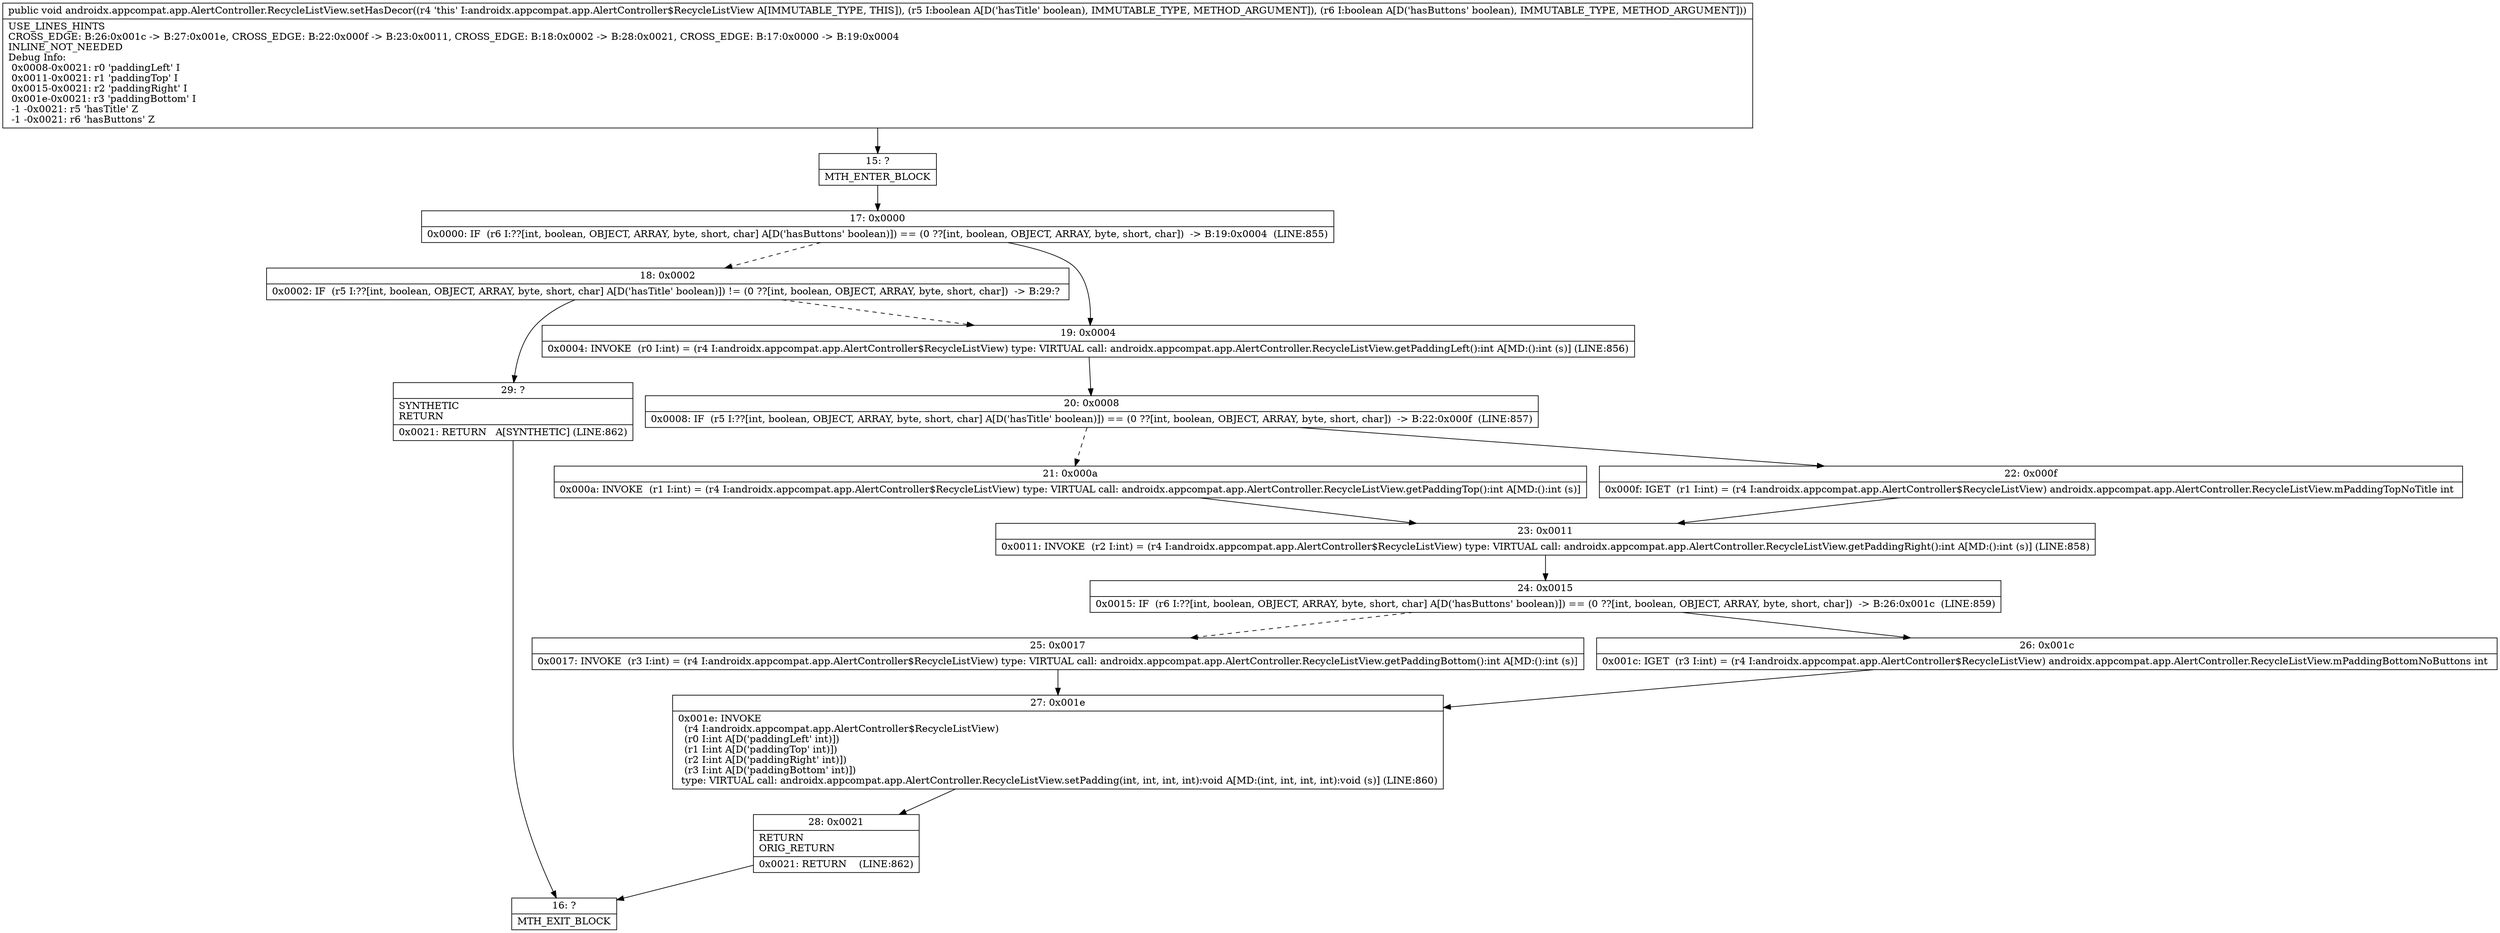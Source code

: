 digraph "CFG forandroidx.appcompat.app.AlertController.RecycleListView.setHasDecor(ZZ)V" {
Node_15 [shape=record,label="{15\:\ ?|MTH_ENTER_BLOCK\l}"];
Node_17 [shape=record,label="{17\:\ 0x0000|0x0000: IF  (r6 I:??[int, boolean, OBJECT, ARRAY, byte, short, char] A[D('hasButtons' boolean)]) == (0 ??[int, boolean, OBJECT, ARRAY, byte, short, char])  \-\> B:19:0x0004  (LINE:855)\l}"];
Node_18 [shape=record,label="{18\:\ 0x0002|0x0002: IF  (r5 I:??[int, boolean, OBJECT, ARRAY, byte, short, char] A[D('hasTitle' boolean)]) != (0 ??[int, boolean, OBJECT, ARRAY, byte, short, char])  \-\> B:29:? \l}"];
Node_29 [shape=record,label="{29\:\ ?|SYNTHETIC\lRETURN\l|0x0021: RETURN   A[SYNTHETIC] (LINE:862)\l}"];
Node_16 [shape=record,label="{16\:\ ?|MTH_EXIT_BLOCK\l}"];
Node_19 [shape=record,label="{19\:\ 0x0004|0x0004: INVOKE  (r0 I:int) = (r4 I:androidx.appcompat.app.AlertController$RecycleListView) type: VIRTUAL call: androidx.appcompat.app.AlertController.RecycleListView.getPaddingLeft():int A[MD:():int (s)] (LINE:856)\l}"];
Node_20 [shape=record,label="{20\:\ 0x0008|0x0008: IF  (r5 I:??[int, boolean, OBJECT, ARRAY, byte, short, char] A[D('hasTitle' boolean)]) == (0 ??[int, boolean, OBJECT, ARRAY, byte, short, char])  \-\> B:22:0x000f  (LINE:857)\l}"];
Node_21 [shape=record,label="{21\:\ 0x000a|0x000a: INVOKE  (r1 I:int) = (r4 I:androidx.appcompat.app.AlertController$RecycleListView) type: VIRTUAL call: androidx.appcompat.app.AlertController.RecycleListView.getPaddingTop():int A[MD:():int (s)]\l}"];
Node_23 [shape=record,label="{23\:\ 0x0011|0x0011: INVOKE  (r2 I:int) = (r4 I:androidx.appcompat.app.AlertController$RecycleListView) type: VIRTUAL call: androidx.appcompat.app.AlertController.RecycleListView.getPaddingRight():int A[MD:():int (s)] (LINE:858)\l}"];
Node_24 [shape=record,label="{24\:\ 0x0015|0x0015: IF  (r6 I:??[int, boolean, OBJECT, ARRAY, byte, short, char] A[D('hasButtons' boolean)]) == (0 ??[int, boolean, OBJECT, ARRAY, byte, short, char])  \-\> B:26:0x001c  (LINE:859)\l}"];
Node_25 [shape=record,label="{25\:\ 0x0017|0x0017: INVOKE  (r3 I:int) = (r4 I:androidx.appcompat.app.AlertController$RecycleListView) type: VIRTUAL call: androidx.appcompat.app.AlertController.RecycleListView.getPaddingBottom():int A[MD:():int (s)]\l}"];
Node_27 [shape=record,label="{27\:\ 0x001e|0x001e: INVOKE  \l  (r4 I:androidx.appcompat.app.AlertController$RecycleListView)\l  (r0 I:int A[D('paddingLeft' int)])\l  (r1 I:int A[D('paddingTop' int)])\l  (r2 I:int A[D('paddingRight' int)])\l  (r3 I:int A[D('paddingBottom' int)])\l type: VIRTUAL call: androidx.appcompat.app.AlertController.RecycleListView.setPadding(int, int, int, int):void A[MD:(int, int, int, int):void (s)] (LINE:860)\l}"];
Node_28 [shape=record,label="{28\:\ 0x0021|RETURN\lORIG_RETURN\l|0x0021: RETURN    (LINE:862)\l}"];
Node_26 [shape=record,label="{26\:\ 0x001c|0x001c: IGET  (r3 I:int) = (r4 I:androidx.appcompat.app.AlertController$RecycleListView) androidx.appcompat.app.AlertController.RecycleListView.mPaddingBottomNoButtons int \l}"];
Node_22 [shape=record,label="{22\:\ 0x000f|0x000f: IGET  (r1 I:int) = (r4 I:androidx.appcompat.app.AlertController$RecycleListView) androidx.appcompat.app.AlertController.RecycleListView.mPaddingTopNoTitle int \l}"];
MethodNode[shape=record,label="{public void androidx.appcompat.app.AlertController.RecycleListView.setHasDecor((r4 'this' I:androidx.appcompat.app.AlertController$RecycleListView A[IMMUTABLE_TYPE, THIS]), (r5 I:boolean A[D('hasTitle' boolean), IMMUTABLE_TYPE, METHOD_ARGUMENT]), (r6 I:boolean A[D('hasButtons' boolean), IMMUTABLE_TYPE, METHOD_ARGUMENT]))  | USE_LINES_HINTS\lCROSS_EDGE: B:26:0x001c \-\> B:27:0x001e, CROSS_EDGE: B:22:0x000f \-\> B:23:0x0011, CROSS_EDGE: B:18:0x0002 \-\> B:28:0x0021, CROSS_EDGE: B:17:0x0000 \-\> B:19:0x0004\lINLINE_NOT_NEEDED\lDebug Info:\l  0x0008\-0x0021: r0 'paddingLeft' I\l  0x0011\-0x0021: r1 'paddingTop' I\l  0x0015\-0x0021: r2 'paddingRight' I\l  0x001e\-0x0021: r3 'paddingBottom' I\l  \-1 \-0x0021: r5 'hasTitle' Z\l  \-1 \-0x0021: r6 'hasButtons' Z\l}"];
MethodNode -> Node_15;Node_15 -> Node_17;
Node_17 -> Node_18[style=dashed];
Node_17 -> Node_19;
Node_18 -> Node_19[style=dashed];
Node_18 -> Node_29;
Node_29 -> Node_16;
Node_19 -> Node_20;
Node_20 -> Node_21[style=dashed];
Node_20 -> Node_22;
Node_21 -> Node_23;
Node_23 -> Node_24;
Node_24 -> Node_25[style=dashed];
Node_24 -> Node_26;
Node_25 -> Node_27;
Node_27 -> Node_28;
Node_28 -> Node_16;
Node_26 -> Node_27;
Node_22 -> Node_23;
}

